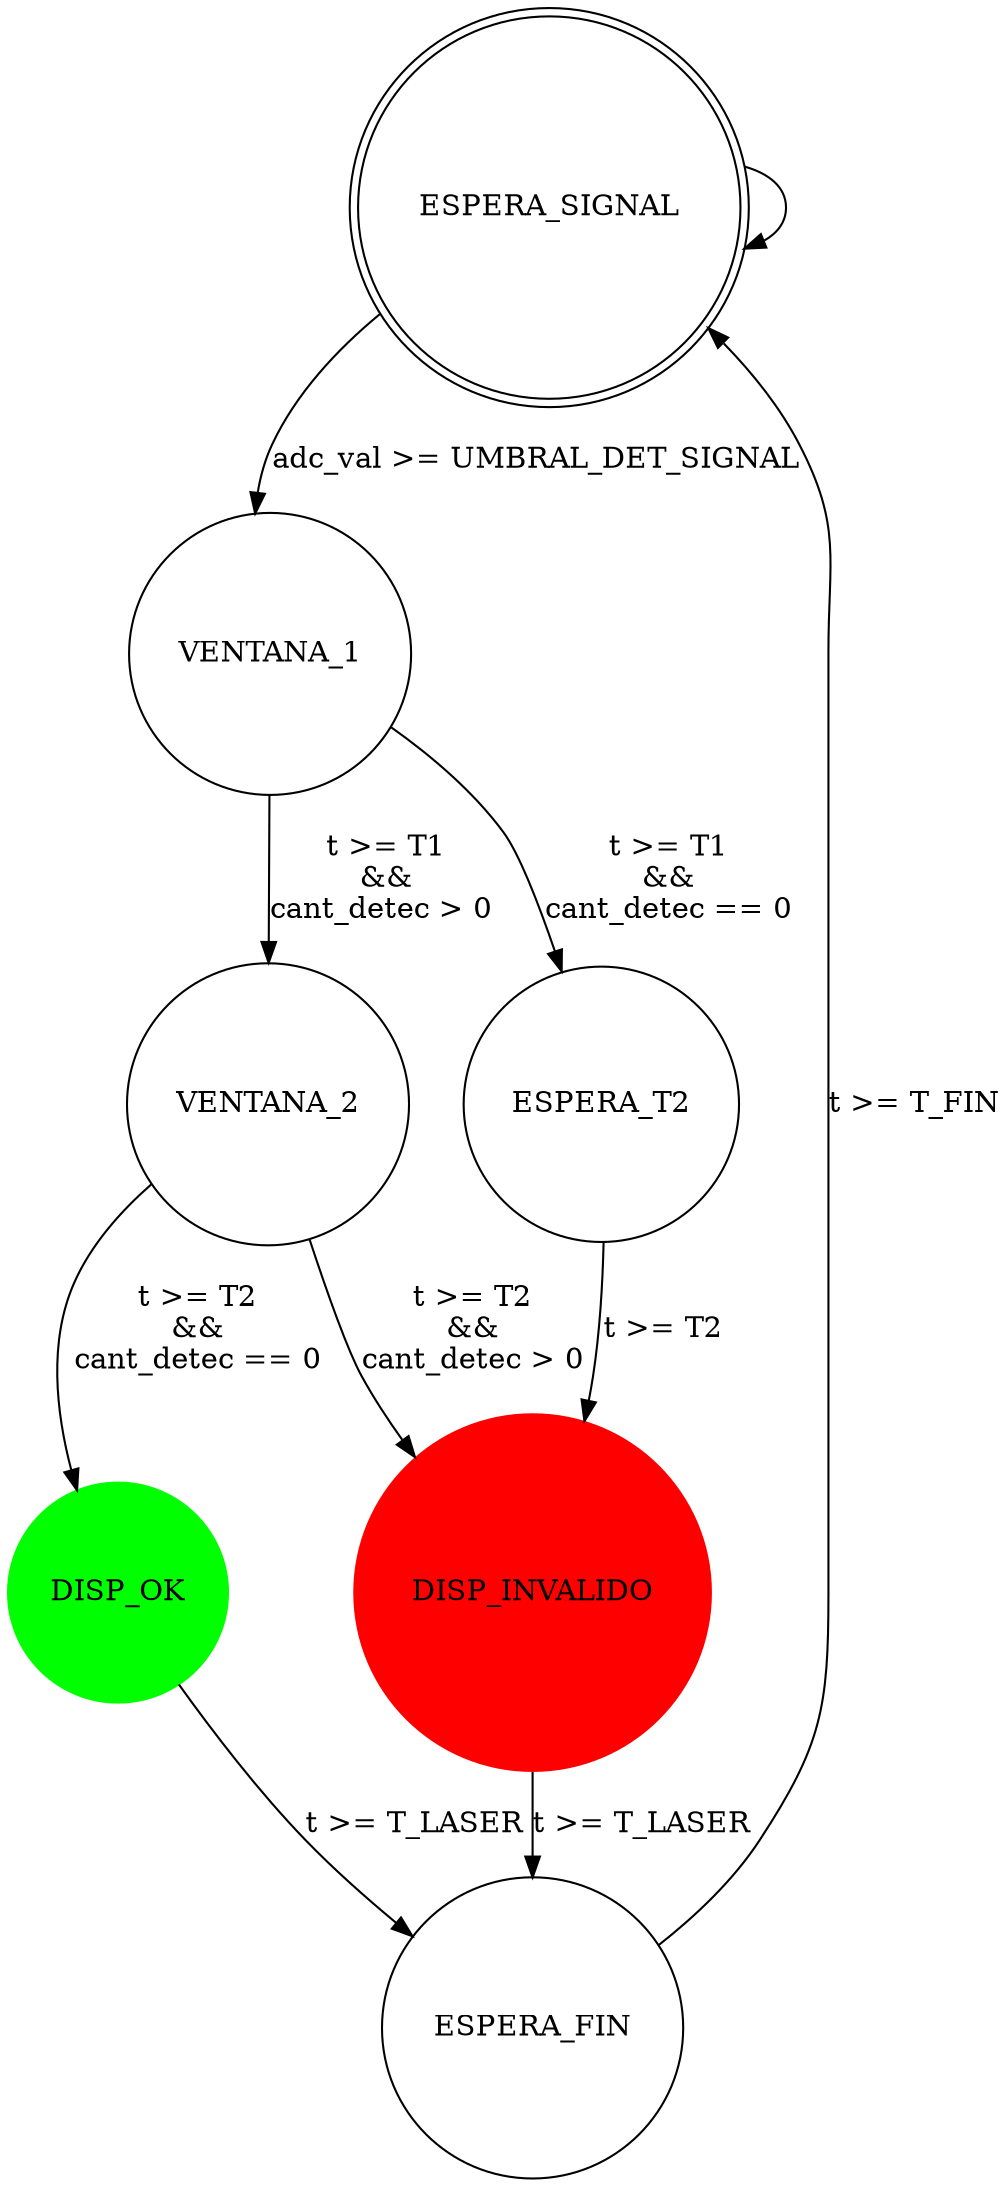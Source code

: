 digraph FSM
{
    ESPERA_SIGNAL [shape = doublecircle];
    node [ shape = circle ];
    DISP_OK [ color = green style=filled ];
    DISP_INVALIDO [ color = red style=filled ];
    ESPERA_SIGNAL -> ESPERA_SIGNAL;
    ESPERA_SIGNAL -> VENTANA_1  [ label = "adc_val >= UMBRAL_DET_SIGNAL" ];
    VENTANA_1 -> VENTANA_2 [ label = "t >= T1\n&&\ncant_detec > 0 " ];
    VENTANA_1 -> ESPERA_T2 [ label = "t >= T1\n&&\ncant_detec == 0" ];
    VENTANA_2 -> DISP_INVALIDO [ label = "t >= T2\n&&\ncant_detec > 0" ];
    VENTANA_2 -> DISP_OK [ label = "t >= T2\n&&\ncant_detec == 0" ];
    ESPERA_T2 -> DISP_INVALIDO [ label = "t >= T2" ];
    DISP_OK -> ESPERA_FIN [ label = "t >= T_LASER" ];
    DISP_INVALIDO -> ESPERA_FIN [ label = "t >= T_LASER" ];
    ESPERA_FIN -> ESPERA_SIGNAL [ label = "t >= T_FIN" ];

}
